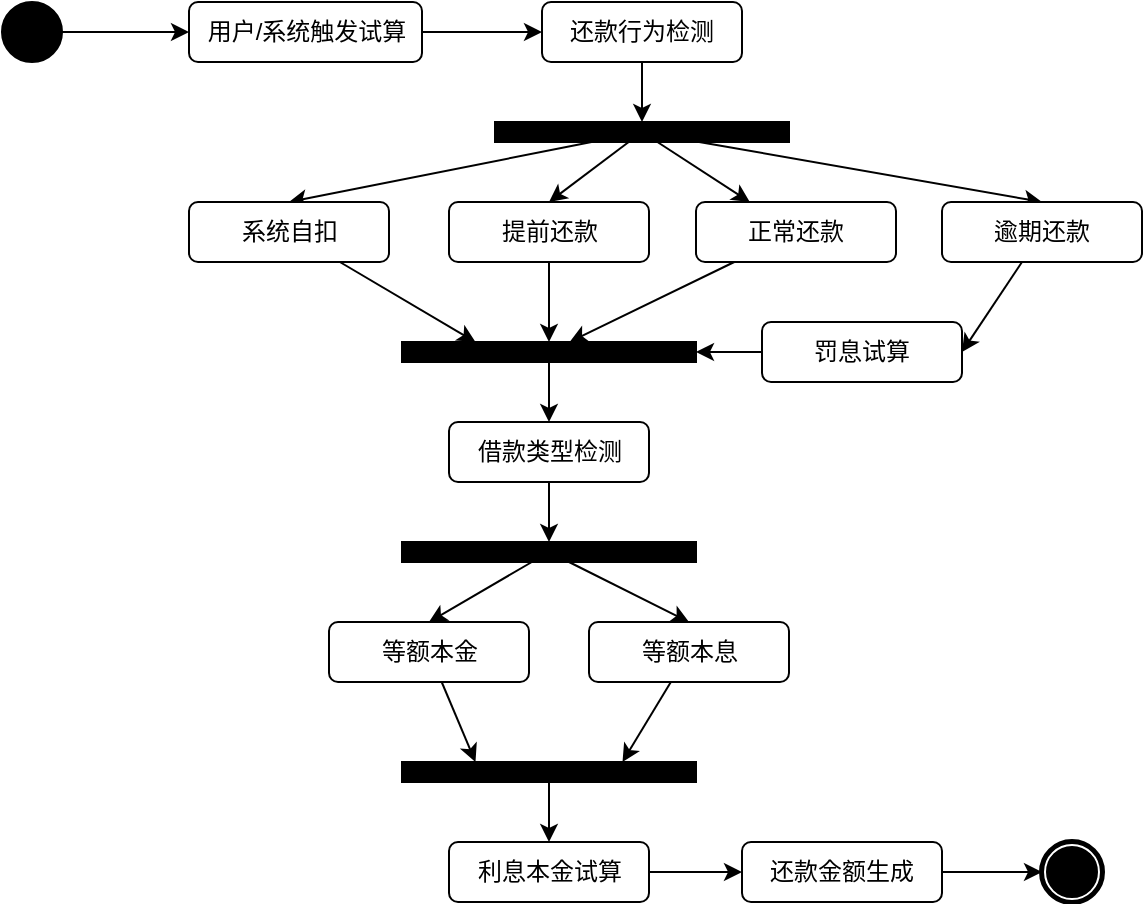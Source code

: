 <mxfile version="21.6.8" type="github">
  <diagram name="第 1 页" id="0fhzMjEV7jErXcl1rRbr">
    <mxGraphModel dx="1166" dy="775" grid="1" gridSize="10" guides="1" tooltips="1" connect="1" arrows="1" fold="1" page="1" pageScale="1" pageWidth="827" pageHeight="1169" math="0" shadow="0">
      <root>
        <mxCell id="0" />
        <mxCell id="1" parent="0" />
        <mxCell id="SABOjfMRF11_6V6hsW0o-32" value="" style="edgeStyle=orthogonalEdgeStyle;rounded=0;orthogonalLoop=1;jettySize=auto;html=1;" edge="1" parent="1" source="I5jLkcfeIpw5peVrgdjI-1" target="SABOjfMRF11_6V6hsW0o-31">
          <mxGeometry relative="1" as="geometry" />
        </mxCell>
        <mxCell id="I5jLkcfeIpw5peVrgdjI-1" value="" style="ellipse;whiteSpace=wrap;html=1;rounded=0;shadow=0;comic=0;labelBackgroundColor=none;strokeWidth=1;fillColor=#000000;fontFamily=Verdana;fontSize=12;align=center;" parent="1" vertex="1">
          <mxGeometry x="110" y="230" width="30" height="30" as="geometry" />
        </mxCell>
        <mxCell id="I5jLkcfeIpw5peVrgdjI-5" style="edgeStyle=orthogonalEdgeStyle;rounded=0;orthogonalLoop=1;jettySize=auto;html=1;entryX=0.5;entryY=0;entryDx=0;entryDy=0;" parent="1" source="I5jLkcfeIpw5peVrgdjI-2" target="I5jLkcfeIpw5peVrgdjI-4" edge="1">
          <mxGeometry relative="1" as="geometry" />
        </mxCell>
        <mxCell id="I5jLkcfeIpw5peVrgdjI-2" value="还款行为检测" style="rounded=1;whiteSpace=wrap;html=1;" parent="1" vertex="1">
          <mxGeometry x="380" y="230" width="100" height="30" as="geometry" />
        </mxCell>
        <mxCell id="I5jLkcfeIpw5peVrgdjI-11" style="rounded=0;orthogonalLoop=1;jettySize=auto;html=1;entryX=0.5;entryY=0;entryDx=0;entryDy=0;" parent="1" source="I5jLkcfeIpw5peVrgdjI-4" target="I5jLkcfeIpw5peVrgdjI-6" edge="1">
          <mxGeometry relative="1" as="geometry" />
        </mxCell>
        <mxCell id="I5jLkcfeIpw5peVrgdjI-12" value="" style="rounded=0;orthogonalLoop=1;jettySize=auto;html=1;" parent="1" source="I5jLkcfeIpw5peVrgdjI-4" target="I5jLkcfeIpw5peVrgdjI-8" edge="1">
          <mxGeometry relative="1" as="geometry" />
        </mxCell>
        <mxCell id="I5jLkcfeIpw5peVrgdjI-13" style="rounded=0;orthogonalLoop=1;jettySize=auto;html=1;entryX=0.5;entryY=0;entryDx=0;entryDy=0;" parent="1" source="I5jLkcfeIpw5peVrgdjI-4" target="I5jLkcfeIpw5peVrgdjI-9" edge="1">
          <mxGeometry relative="1" as="geometry" />
        </mxCell>
        <mxCell id="SABOjfMRF11_6V6hsW0o-10" style="rounded=0;orthogonalLoop=1;jettySize=auto;html=1;entryX=0.5;entryY=0;entryDx=0;entryDy=0;" edge="1" parent="1" source="I5jLkcfeIpw5peVrgdjI-4" target="SABOjfMRF11_6V6hsW0o-9">
          <mxGeometry relative="1" as="geometry" />
        </mxCell>
        <mxCell id="I5jLkcfeIpw5peVrgdjI-4" value="" style="whiteSpace=wrap;html=1;rounded=0;shadow=0;comic=0;labelBackgroundColor=none;strokeWidth=1;fillColor=#000000;fontFamily=Verdana;fontSize=12;align=center;rotation=0;" parent="1" vertex="1">
          <mxGeometry x="356.5" y="290" width="147" height="10" as="geometry" />
        </mxCell>
        <mxCell id="I5jLkcfeIpw5peVrgdjI-18" value="" style="rounded=0;orthogonalLoop=1;jettySize=auto;html=1;" parent="1" source="I5jLkcfeIpw5peVrgdjI-6" target="I5jLkcfeIpw5peVrgdjI-16" edge="1">
          <mxGeometry relative="1" as="geometry" />
        </mxCell>
        <mxCell id="I5jLkcfeIpw5peVrgdjI-6" value="提前还款" style="rounded=1;whiteSpace=wrap;html=1;" parent="1" vertex="1">
          <mxGeometry x="333.5" y="330" width="100" height="30" as="geometry" />
        </mxCell>
        <mxCell id="I5jLkcfeIpw5peVrgdjI-19" value="" style="rounded=0;orthogonalLoop=1;jettySize=auto;html=1;" parent="1" source="I5jLkcfeIpw5peVrgdjI-8" target="I5jLkcfeIpw5peVrgdjI-16" edge="1">
          <mxGeometry relative="1" as="geometry" />
        </mxCell>
        <mxCell id="I5jLkcfeIpw5peVrgdjI-8" value="正常还款" style="rounded=1;whiteSpace=wrap;html=1;" parent="1" vertex="1">
          <mxGeometry x="457" y="330" width="100" height="30" as="geometry" />
        </mxCell>
        <mxCell id="I5jLkcfeIpw5peVrgdjI-15" value="" style="rounded=0;orthogonalLoop=1;jettySize=auto;html=1;entryX=1;entryY=0.5;entryDx=0;entryDy=0;" parent="1" source="I5jLkcfeIpw5peVrgdjI-9" target="I5jLkcfeIpw5peVrgdjI-14" edge="1">
          <mxGeometry relative="1" as="geometry" />
        </mxCell>
        <mxCell id="I5jLkcfeIpw5peVrgdjI-9" value="逾期还款" style="rounded=1;whiteSpace=wrap;html=1;" parent="1" vertex="1">
          <mxGeometry x="580" y="330" width="100" height="30" as="geometry" />
        </mxCell>
        <mxCell id="I5jLkcfeIpw5peVrgdjI-17" value="" style="edgeStyle=orthogonalEdgeStyle;rounded=0;orthogonalLoop=1;jettySize=auto;html=1;" parent="1" source="I5jLkcfeIpw5peVrgdjI-14" target="I5jLkcfeIpw5peVrgdjI-16" edge="1">
          <mxGeometry relative="1" as="geometry" />
        </mxCell>
        <mxCell id="I5jLkcfeIpw5peVrgdjI-14" value="罚息试算" style="rounded=1;whiteSpace=wrap;html=1;" parent="1" vertex="1">
          <mxGeometry x="490" y="390" width="100" height="30" as="geometry" />
        </mxCell>
        <mxCell id="I5jLkcfeIpw5peVrgdjI-21" value="" style="edgeStyle=orthogonalEdgeStyle;rounded=0;orthogonalLoop=1;jettySize=auto;html=1;" parent="1" source="I5jLkcfeIpw5peVrgdjI-16" edge="1">
          <mxGeometry relative="1" as="geometry">
            <mxPoint x="383.5" y="440" as="targetPoint" />
          </mxGeometry>
        </mxCell>
        <mxCell id="I5jLkcfeIpw5peVrgdjI-16" value="" style="whiteSpace=wrap;html=1;rounded=0;shadow=0;comic=0;labelBackgroundColor=none;strokeWidth=1;fillColor=#000000;fontFamily=Verdana;fontSize=12;align=center;rotation=0;" parent="1" vertex="1">
          <mxGeometry x="310" y="400" width="147" height="10" as="geometry" />
        </mxCell>
        <mxCell id="SABOjfMRF11_6V6hsW0o-11" style="rounded=0;orthogonalLoop=1;jettySize=auto;html=1;entryX=0.25;entryY=0;entryDx=0;entryDy=0;" edge="1" parent="1" source="SABOjfMRF11_6V6hsW0o-9" target="I5jLkcfeIpw5peVrgdjI-16">
          <mxGeometry relative="1" as="geometry" />
        </mxCell>
        <mxCell id="SABOjfMRF11_6V6hsW0o-9" value="系统自扣" style="rounded=1;whiteSpace=wrap;html=1;" vertex="1" parent="1">
          <mxGeometry x="203.5" y="330" width="100" height="30" as="geometry" />
        </mxCell>
        <mxCell id="SABOjfMRF11_6V6hsW0o-14" value="" style="edgeStyle=orthogonalEdgeStyle;rounded=0;orthogonalLoop=1;jettySize=auto;html=1;" edge="1" parent="1" source="SABOjfMRF11_6V6hsW0o-12" target="SABOjfMRF11_6V6hsW0o-13">
          <mxGeometry relative="1" as="geometry" />
        </mxCell>
        <mxCell id="SABOjfMRF11_6V6hsW0o-12" value="借款类型检测" style="rounded=1;whiteSpace=wrap;html=1;" vertex="1" parent="1">
          <mxGeometry x="333.5" y="440" width="100" height="30" as="geometry" />
        </mxCell>
        <mxCell id="SABOjfMRF11_6V6hsW0o-17" style="rounded=0;orthogonalLoop=1;jettySize=auto;html=1;entryX=0.5;entryY=0;entryDx=0;entryDy=0;" edge="1" parent="1" source="SABOjfMRF11_6V6hsW0o-13" target="SABOjfMRF11_6V6hsW0o-15">
          <mxGeometry relative="1" as="geometry" />
        </mxCell>
        <mxCell id="SABOjfMRF11_6V6hsW0o-18" style="rounded=0;orthogonalLoop=1;jettySize=auto;html=1;entryX=0.5;entryY=0;entryDx=0;entryDy=0;" edge="1" parent="1" source="SABOjfMRF11_6V6hsW0o-13" target="SABOjfMRF11_6V6hsW0o-16">
          <mxGeometry relative="1" as="geometry" />
        </mxCell>
        <mxCell id="SABOjfMRF11_6V6hsW0o-13" value="" style="whiteSpace=wrap;html=1;rounded=0;shadow=0;comic=0;labelBackgroundColor=none;strokeWidth=1;fillColor=#000000;fontFamily=Verdana;fontSize=12;align=center;rotation=0;" vertex="1" parent="1">
          <mxGeometry x="310" y="500" width="147" height="10" as="geometry" />
        </mxCell>
        <mxCell id="SABOjfMRF11_6V6hsW0o-21" style="rounded=0;orthogonalLoop=1;jettySize=auto;html=1;entryX=0.25;entryY=0;entryDx=0;entryDy=0;" edge="1" parent="1" source="SABOjfMRF11_6V6hsW0o-15" target="SABOjfMRF11_6V6hsW0o-20">
          <mxGeometry relative="1" as="geometry" />
        </mxCell>
        <mxCell id="SABOjfMRF11_6V6hsW0o-15" value="等额本金" style="rounded=1;whiteSpace=wrap;html=1;" vertex="1" parent="1">
          <mxGeometry x="273.5" y="540" width="100" height="30" as="geometry" />
        </mxCell>
        <mxCell id="SABOjfMRF11_6V6hsW0o-22" style="rounded=0;orthogonalLoop=1;jettySize=auto;html=1;entryX=0.75;entryY=0;entryDx=0;entryDy=0;" edge="1" parent="1" source="SABOjfMRF11_6V6hsW0o-16" target="SABOjfMRF11_6V6hsW0o-20">
          <mxGeometry relative="1" as="geometry" />
        </mxCell>
        <mxCell id="SABOjfMRF11_6V6hsW0o-16" value="等额本息" style="rounded=1;whiteSpace=wrap;html=1;" vertex="1" parent="1">
          <mxGeometry x="403.5" y="540" width="100" height="30" as="geometry" />
        </mxCell>
        <mxCell id="SABOjfMRF11_6V6hsW0o-25" style="edgeStyle=orthogonalEdgeStyle;rounded=0;orthogonalLoop=1;jettySize=auto;html=1;exitX=0.5;exitY=1;exitDx=0;exitDy=0;" edge="1" parent="1" source="SABOjfMRF11_6V6hsW0o-20" target="SABOjfMRF11_6V6hsW0o-24">
          <mxGeometry relative="1" as="geometry" />
        </mxCell>
        <mxCell id="SABOjfMRF11_6V6hsW0o-20" value="" style="whiteSpace=wrap;html=1;rounded=0;shadow=0;comic=0;labelBackgroundColor=none;strokeWidth=1;fillColor=#000000;fontFamily=Verdana;fontSize=12;align=center;rotation=0;" vertex="1" parent="1">
          <mxGeometry x="310" y="610" width="147" height="10" as="geometry" />
        </mxCell>
        <mxCell id="SABOjfMRF11_6V6hsW0o-28" value="" style="edgeStyle=orthogonalEdgeStyle;rounded=0;orthogonalLoop=1;jettySize=auto;html=1;" edge="1" parent="1" source="SABOjfMRF11_6V6hsW0o-24" target="SABOjfMRF11_6V6hsW0o-27">
          <mxGeometry relative="1" as="geometry" />
        </mxCell>
        <mxCell id="SABOjfMRF11_6V6hsW0o-24" value="利息本金试算" style="rounded=1;whiteSpace=wrap;html=1;" vertex="1" parent="1">
          <mxGeometry x="333.5" y="650" width="100" height="30" as="geometry" />
        </mxCell>
        <mxCell id="SABOjfMRF11_6V6hsW0o-30" value="" style="edgeStyle=orthogonalEdgeStyle;rounded=0;orthogonalLoop=1;jettySize=auto;html=1;" edge="1" parent="1" source="SABOjfMRF11_6V6hsW0o-27" target="SABOjfMRF11_6V6hsW0o-29">
          <mxGeometry relative="1" as="geometry" />
        </mxCell>
        <mxCell id="SABOjfMRF11_6V6hsW0o-27" value="还款金额生成" style="rounded=1;whiteSpace=wrap;html=1;" vertex="1" parent="1">
          <mxGeometry x="480" y="650" width="100" height="30" as="geometry" />
        </mxCell>
        <mxCell id="SABOjfMRF11_6V6hsW0o-29" value="" style="shape=mxgraph.bpmn.shape;html=1;verticalLabelPosition=bottom;labelBackgroundColor=#ffffff;verticalAlign=top;perimeter=ellipsePerimeter;outline=end;symbol=terminate;rounded=0;shadow=0;comic=0;strokeWidth=1;fontFamily=Verdana;fontSize=12;align=center;" vertex="1" parent="1">
          <mxGeometry x="630" y="650" width="30" height="30" as="geometry" />
        </mxCell>
        <mxCell id="SABOjfMRF11_6V6hsW0o-33" value="" style="edgeStyle=orthogonalEdgeStyle;rounded=0;orthogonalLoop=1;jettySize=auto;html=1;" edge="1" parent="1" source="SABOjfMRF11_6V6hsW0o-31" target="I5jLkcfeIpw5peVrgdjI-2">
          <mxGeometry relative="1" as="geometry" />
        </mxCell>
        <mxCell id="SABOjfMRF11_6V6hsW0o-31" value="用户/系统触发试算" style="rounded=1;whiteSpace=wrap;html=1;" vertex="1" parent="1">
          <mxGeometry x="203.5" y="230" width="116.5" height="30" as="geometry" />
        </mxCell>
      </root>
    </mxGraphModel>
  </diagram>
</mxfile>
